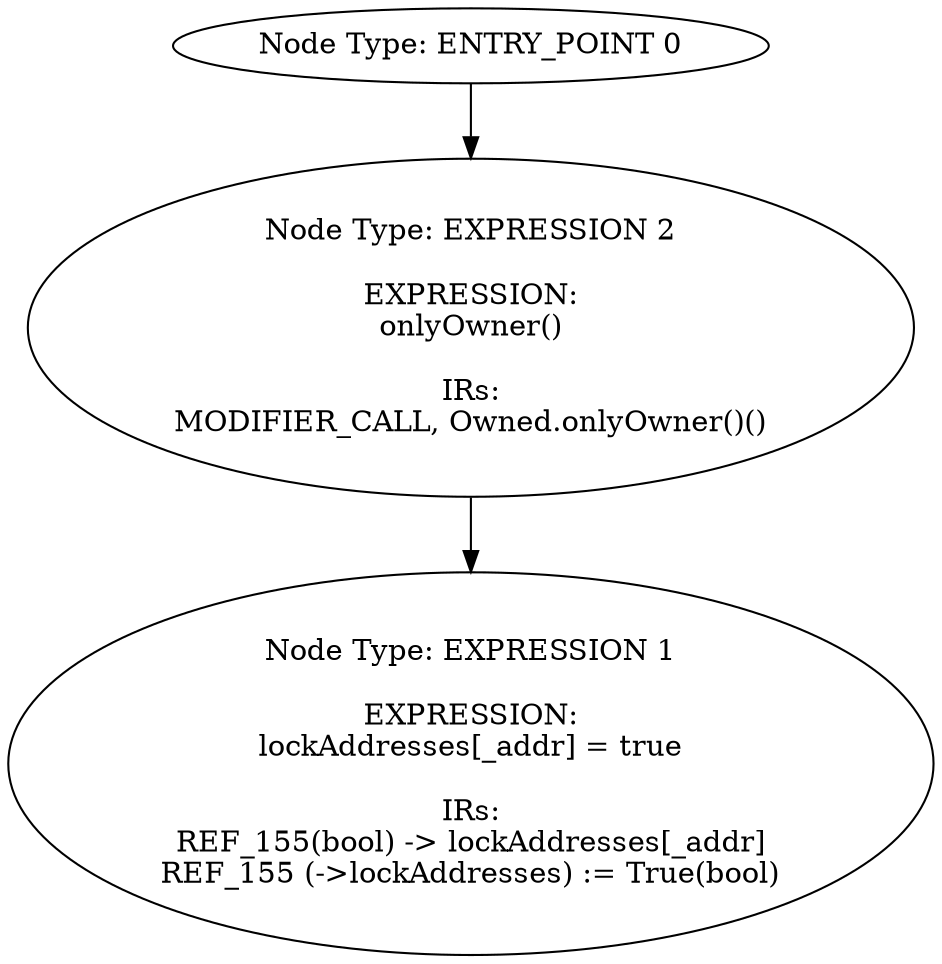 digraph{
0[label="Node Type: ENTRY_POINT 0
"];
0->2;
1[label="Node Type: EXPRESSION 1

EXPRESSION:
lockAddresses[_addr] = true

IRs:
REF_155(bool) -> lockAddresses[_addr]
REF_155 (->lockAddresses) := True(bool)"];
2[label="Node Type: EXPRESSION 2

EXPRESSION:
onlyOwner()

IRs:
MODIFIER_CALL, Owned.onlyOwner()()"];
2->1;
}
